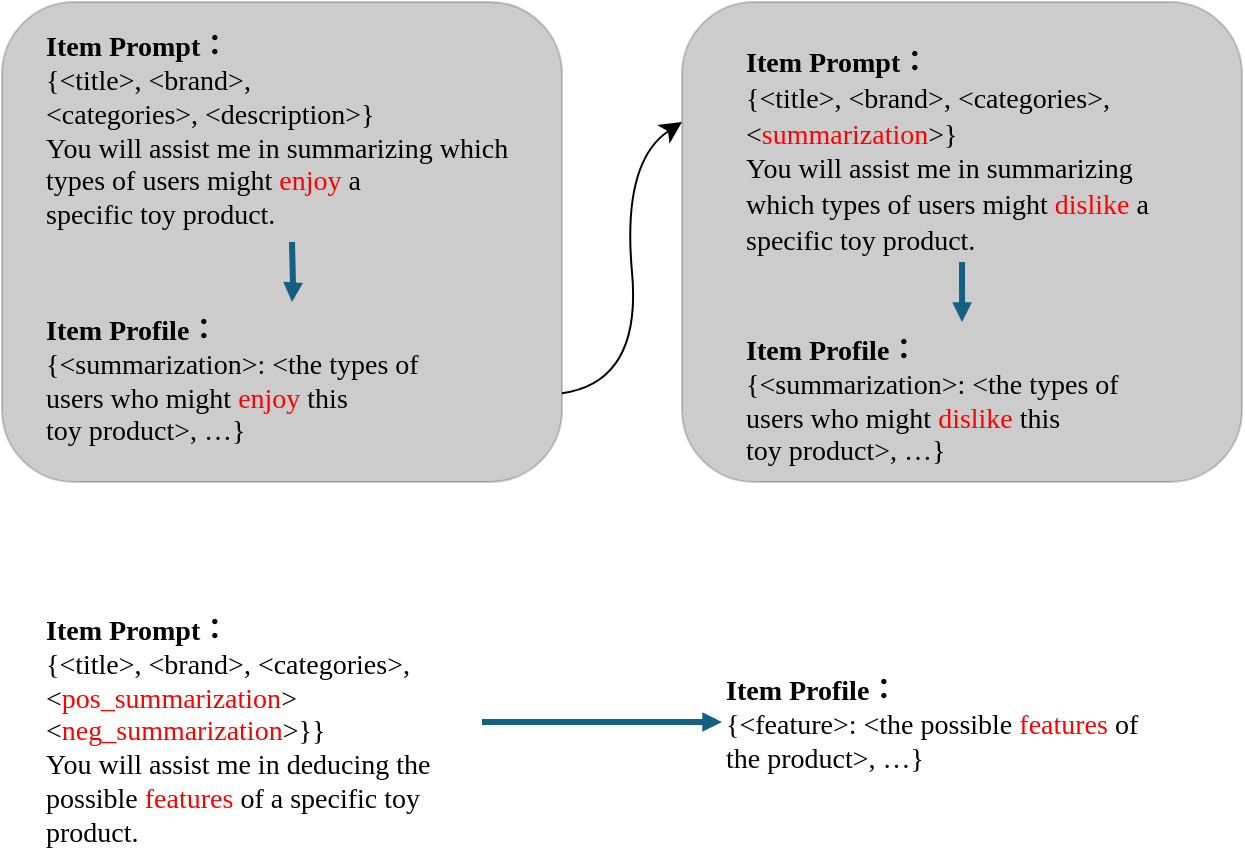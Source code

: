 <mxfile version="26.0.16">
  <diagram name="第 1 页" id="442niqhSu2lS9myGtu38">
    <mxGraphModel dx="984" dy="745" grid="1" gridSize="10" guides="1" tooltips="1" connect="1" arrows="1" fold="1" page="1" pageScale="1" pageWidth="827" pageHeight="1169" math="0" shadow="0">
      <root>
        <mxCell id="0" />
        <mxCell id="1" parent="0" />
        <mxCell id="cAAzMpG0Tfow3gVaOTzU-6" value="" style="rounded=1;whiteSpace=wrap;html=1;gradientColor=light-dark(#FFEFD5,#E6F7FF);gradientDirection=south;strokeColor=default;fillColor=default;opacity=20;" parent="1" vertex="1">
          <mxGeometry y="320" width="280" height="240" as="geometry" />
        </mxCell>
        <mxCell id="cAAzMpG0Tfow3gVaOTzU-11" style="edgeStyle=orthogonalEdgeStyle;rounded=0;orthogonalLoop=1;jettySize=auto;html=1;strokeColor=#156082;targetPerimeterSpacing=0;fontSize=11;strokeWidth=3;endArrow=block;endFill=1;endSize=2;" parent="1" target="cAAzMpG0Tfow3gVaOTzU-10" edge="1">
          <mxGeometry relative="1" as="geometry">
            <mxPoint x="145" y="440" as="sourcePoint" />
          </mxGeometry>
        </mxCell>
        <mxCell id="cAAzMpG0Tfow3gVaOTzU-9" value="&lt;p style=&quot;language:zh-CN;margin-top:0pt;margin-bottom:0pt;margin-left:0in;&lt;br/&gt;text-align:left;direction:ltr;unicode-bidi:embed;mso-line-break-override:none;&lt;br/&gt;word-break:normal;punctuation-wrap:hanging&quot;&gt;&lt;span style=&quot;font-size: 10.5pt; font-family: Aptos; font-weight: bold;&quot;&gt;Item Prompt&lt;/span&gt;&lt;span style=&quot;font-size: 10.5pt; font-family: 等线; font-weight: bold;&quot;&gt;：&lt;/span&gt;&lt;/p&gt;&lt;p style=&quot;language:zh-CN;margin-top:0pt;margin-bottom:0pt;margin-left:0in;&lt;br/&gt;text-align:left;direction:ltr;unicode-bidi:embed;mso-line-break-override:none;&lt;br/&gt;word-break:normal;punctuation-wrap:hanging&quot;&gt;&lt;span style=&quot;font-size: 10.5pt; font-family: Aptos;&quot;&gt;{&amp;lt;title&amp;gt;, &amp;lt;brand&amp;gt;,&lt;br&gt;&amp;lt;categories&amp;gt;, &amp;lt;description&amp;gt;}&lt;/span&gt;&lt;/p&gt;&lt;p style=&quot;language:zh-CN;margin-top:0pt;margin-bottom:0pt;margin-left:0in;&lt;br/&gt;text-align:left;direction:ltr;unicode-bidi:embed;mso-line-break-override:none;&lt;br/&gt;word-break:normal;punctuation-wrap:hanging&quot;&gt;&lt;span style=&quot;font-family: Aptos; font-size: 10.5pt; background-color: transparent; color: light-dark(rgb(0, 0, 0), rgb(255, 255, 255));&quot;&gt;You will assist me in summarizing which&lt;/span&gt;&lt;/p&gt;&lt;p style=&quot;language:zh-CN;margin-top:0pt;margin-bottom:0pt;margin-left:0in;&lt;br/&gt;text-align:left;direction:ltr;unicode-bidi:embed;mso-line-break-override:none;&lt;br/&gt;word-break:normal;punctuation-wrap:hanging&quot;&gt;&lt;span style=&quot;font-size: 10.5pt; font-family: Aptos;&quot;&gt;types of users might &lt;/span&gt;&lt;span style=&quot;font-size: 10.5pt; font-family: Aptos; color: red;&quot;&gt;enjoy&lt;/span&gt;&lt;span style=&quot;font-size: 10.5pt; font-family: Aptos;&quot;&gt; a&lt;br&gt;specific toy product.&lt;/span&gt;&lt;/p&gt;" style="text;html=1;align=left;verticalAlign=middle;resizable=0;points=[];autosize=1;strokeColor=none;fillColor=none;" parent="1" vertex="1">
          <mxGeometry x="20" y="325" width="290" height="120" as="geometry" />
        </mxCell>
        <mxCell id="cAAzMpG0Tfow3gVaOTzU-10" value="&lt;p style=&quot;margin-top: 0pt; margin-bottom: 0pt; margin-left: 0in; direction: ltr; unicode-bidi: embed; word-break: normal;&quot;&gt;&lt;span style=&quot;font-size: 10.5pt; font-family: Aptos; font-weight: bold;&quot;&gt;Item Profile&lt;/span&gt;&lt;span style=&quot;font-size: 10.5pt; font-family: 等线; font-weight: bold;&quot;&gt;：&lt;/span&gt;&lt;/p&gt;&lt;p style=&quot;margin-top: 0pt; margin-bottom: 0pt; margin-left: 0in; direction: ltr; unicode-bidi: embed; word-break: normal;&quot;&gt;&lt;span style=&quot;font-size: 10.5pt; font-family: Aptos;&quot;&gt;{&amp;lt;summarization&amp;gt;: &amp;lt;the types of&lt;br&gt;users who might &lt;/span&gt;&lt;span style=&quot;font-size: 10.5pt; font-family: Aptos; color: red;&quot;&gt;enjoy&lt;/span&gt;&lt;span style=&quot;font-size: 10.5pt; font-family: Aptos;&quot;&gt; this&lt;br&gt;toy product&amp;gt;, …}&lt;/span&gt;&lt;/p&gt;" style="text;html=1;align=left;verticalAlign=middle;resizable=0;points=[];autosize=1;strokeColor=none;fillColor=none;" parent="1" vertex="1">
          <mxGeometry x="20" y="470" width="250" height="80" as="geometry" />
        </mxCell>
        <mxCell id="eqOlh_1EKqWcsQfCFC2H-3" value="" style="rounded=1;whiteSpace=wrap;html=1;gradientColor=light-dark(#FFEFD5,#E6F7FF);gradientDirection=south;strokeColor=default;fillColor=default;opacity=20;" vertex="1" parent="1">
          <mxGeometry x="340" y="320" width="280" height="240" as="geometry" />
        </mxCell>
        <mxCell id="eqOlh_1EKqWcsQfCFC2H-4" style="edgeStyle=orthogonalEdgeStyle;rounded=0;orthogonalLoop=1;jettySize=auto;html=1;strokeColor=#156082;targetPerimeterSpacing=0;fontSize=11;strokeWidth=3;endArrow=block;endFill=1;endSize=2;exitX=0.5;exitY=1;exitDx=0;exitDy=0;entryX=0.524;entryY=0;entryDx=0;entryDy=0;entryPerimeter=0;" edge="1" parent="1" target="eqOlh_1EKqWcsQfCFC2H-6" source="eqOlh_1EKqWcsQfCFC2H-12">
          <mxGeometry relative="1" as="geometry">
            <mxPoint x="465" y="435" as="sourcePoint" />
            <mxPoint x="470" y="545" as="targetPoint" />
          </mxGeometry>
        </mxCell>
        <mxCell id="eqOlh_1EKqWcsQfCFC2H-5" value="&lt;p style=&quot;white-space: normal; margin-top: 0pt; margin-bottom: 0pt; margin-left: 0in; direction: ltr; unicode-bidi: embed; word-break: normal;&quot;&gt;&lt;br&gt;&lt;/p&gt;" style="text;html=1;align=left;verticalAlign=middle;resizable=0;points=[];autosize=1;strokeColor=none;fillColor=none;" vertex="1" parent="1">
          <mxGeometry x="300" y="655" width="20" height="30" as="geometry" />
        </mxCell>
        <mxCell id="eqOlh_1EKqWcsQfCFC2H-6" value="&lt;p style=&quot;margin-top: 0pt; margin-bottom: 0pt; margin-left: 0in; direction: ltr; unicode-bidi: embed; word-break: normal;&quot;&gt;&lt;span style=&quot;font-size: 10.5pt; font-family: Aptos; font-weight: bold;&quot;&gt;Item Profile&lt;/span&gt;&lt;span style=&quot;font-size: 10.5pt; font-family: 等线; font-weight: bold;&quot;&gt;：&lt;/span&gt;&lt;/p&gt;&lt;p style=&quot;margin-top: 0pt; margin-bottom: 0pt; margin-left: 0in; direction: ltr; unicode-bidi: embed; word-break: normal;&quot;&gt;&lt;span style=&quot;font-size: 10.5pt; font-family: Aptos;&quot;&gt;{&amp;lt;summarization&amp;gt;: &amp;lt;the types of&lt;br&gt;users who might &lt;/span&gt;&lt;span style=&quot;font-size: 10.5pt; font-family: Aptos; color: red;&quot;&gt;dislike&lt;/span&gt;&lt;span style=&quot;font-size: 10.5pt; font-family: Aptos;&quot;&gt; this&lt;br&gt;toy product&amp;gt;, …}&lt;/span&gt;&lt;/p&gt;" style="text;html=1;align=left;verticalAlign=middle;resizable=0;points=[];autosize=1;strokeColor=none;fillColor=none;" vertex="1" parent="1">
          <mxGeometry x="370" y="480" width="210" height="80" as="geometry" />
        </mxCell>
        <mxCell id="eqOlh_1EKqWcsQfCFC2H-9" value="&lt;p style=&quot;font-size: 14px; text-align: left; white-space: normal; margin-top: 0pt; margin-bottom: 0pt; margin-left: 0in; direction: ltr; unicode-bidi: embed; word-break: normal;&quot;&gt;&lt;br&gt;&lt;/p&gt;" style="text;html=1;align=center;verticalAlign=middle;resizable=0;points=[];autosize=1;strokeColor=none;fillColor=none;fontSize=16;" vertex="1" parent="1">
          <mxGeometry x="370" y="655" width="20" height="30" as="geometry" />
        </mxCell>
        <mxCell id="eqOlh_1EKqWcsQfCFC2H-12" value="&lt;p style=&quot;caret-color: rgb(0, 0, 0); color: rgb(0, 0, 0); font-family: Helvetica; font-style: normal; font-variant-caps: normal; font-weight: 400; letter-spacing: normal; orphans: auto; text-indent: 0px; text-transform: none; white-space: normal; widows: auto; word-spacing: 0px; -webkit-text-stroke-width: 0px; text-decoration: none; font-size: 14px; text-align: left; margin-top: 0pt; margin-bottom: 0pt; margin-left: 0in; direction: ltr; unicode-bidi: embed; word-break: normal;&quot;&gt;&lt;span style=&quot;font-family: Aptos; font-weight: bold;&quot;&gt;Item Prompt&lt;/span&gt;&lt;span style=&quot;font-family: 等线; font-weight: bold;&quot;&gt;：&lt;/span&gt;&lt;/p&gt;&lt;p style=&quot;caret-color: rgb(0, 0, 0); color: rgb(0, 0, 0); font-family: Helvetica; font-style: normal; font-variant-caps: normal; font-weight: 400; letter-spacing: normal; orphans: auto; text-indent: 0px; text-transform: none; white-space: normal; widows: auto; word-spacing: 0px; -webkit-text-stroke-width: 0px; text-decoration: none; font-size: 14px; text-align: left; margin-top: 0pt; margin-bottom: 0pt; margin-left: 0in; direction: ltr; unicode-bidi: embed; word-break: normal;&quot;&gt;&lt;span style=&quot;font-family: Aptos;&quot;&gt;{&amp;lt;title&amp;gt;, &amp;lt;brand&amp;gt;, &amp;lt;categories&amp;gt;, &amp;lt;&lt;/span&gt;&lt;span data-mx-given-colors=&quot;{&amp;quot;color&amp;quot;:&amp;quot;red&amp;quot;}&quot; style=&quot;font-family: Aptos; color: light-dark(red, rgb(255, 144, 144));&quot;&gt;summarization&lt;/span&gt;&lt;span style=&quot;font-family: Aptos;&quot;&gt;&amp;gt;}&lt;/span&gt;&lt;/p&gt;&lt;p style=&quot;caret-color: rgb(0, 0, 0); color: rgb(0, 0, 0); font-family: Helvetica; font-style: normal; font-variant-caps: normal; font-weight: 400; letter-spacing: normal; orphans: auto; text-indent: 0px; text-transform: none; white-space: normal; widows: auto; word-spacing: 0px; -webkit-text-stroke-width: 0px; text-decoration: none; font-size: 14px; text-align: left; margin-top: 0pt; margin-bottom: 0pt; margin-left: 0in; direction: ltr; unicode-bidi: embed; word-break: normal;&quot;&gt;&lt;span style=&quot;font-family: Aptos;&quot;&gt;You will assist me in summarizing which types of users might&amp;nbsp;&lt;/span&gt;&lt;span data-mx-given-colors=&quot;{&amp;quot;color&amp;quot;:&amp;quot;red&amp;quot;}&quot; style=&quot;font-family: Aptos; color: light-dark(red, rgb(255, 144, 144));&quot;&gt;dislike&lt;/span&gt;&lt;span style=&quot;font-family: Aptos;&quot;&gt;&amp;nbsp;a specific toy product.&lt;/span&gt;&lt;/p&gt;" style="text;whiteSpace=wrap;html=1;" vertex="1" parent="1">
          <mxGeometry x="370" y="335" width="220" height="115" as="geometry" />
        </mxCell>
        <mxCell id="eqOlh_1EKqWcsQfCFC2H-15" value="" style="curved=1;endArrow=classic;html=1;rounded=0;fontSize=12;startSize=8;endSize=8;exitX=1;exitY=0.815;exitDx=0;exitDy=0;exitPerimeter=0;entryX=0;entryY=0.25;entryDx=0;entryDy=0;" edge="1" parent="1" source="cAAzMpG0Tfow3gVaOTzU-6" target="eqOlh_1EKqWcsQfCFC2H-3">
          <mxGeometry width="50" height="50" relative="1" as="geometry">
            <mxPoint x="340" y="480" as="sourcePoint" />
            <mxPoint x="390" y="430" as="targetPoint" />
            <Array as="points">
              <mxPoint x="320" y="510" />
              <mxPoint x="310" y="400" />
            </Array>
          </mxGeometry>
        </mxCell>
        <mxCell id="eqOlh_1EKqWcsQfCFC2H-20" value="&lt;p style=&quot;caret-color: rgb(0, 0, 0); color: rgb(0, 0, 0); font-style: normal; font-variant-caps: normal; font-weight: 400; letter-spacing: normal; orphans: auto; text-indent: 0px; text-transform: none; white-space: normal; widows: auto; word-spacing: 0px; -webkit-text-stroke-width: 0px; text-decoration: none; margin-top: 0pt; margin-bottom: 0pt; margin-left: 0in; text-align: left; direction: ltr; unicode-bidi: embed; word-break: normal;&quot;&gt;&lt;span style=&quot;font-size: 10.5pt; font-family: Aptos; color: black; font-weight: bold;&quot;&gt;Item Prompt&lt;/span&gt;&lt;span style=&quot;font-size: 10.5pt; font-family: 等线; color: black; font-weight: bold;&quot;&gt;：&lt;/span&gt;&lt;/p&gt;&lt;p style=&quot;caret-color: rgb(0, 0, 0); color: rgb(0, 0, 0); font-style: normal; font-variant-caps: normal; font-weight: 400; letter-spacing: normal; orphans: auto; text-indent: 0px; text-transform: none; white-space: normal; widows: auto; word-spacing: 0px; -webkit-text-stroke-width: 0px; text-decoration: none; margin-top: 0pt; margin-bottom: 0pt; margin-left: 0in; text-align: left; direction: ltr; unicode-bidi: embed; word-break: normal;&quot;&gt;&lt;span style=&quot;font-size: 10.5pt; font-family: Aptos; color: black;&quot;&gt;{&amp;lt;title&amp;gt;, &amp;lt;brand&amp;gt;, &amp;lt;categories&amp;gt;, &amp;lt;&lt;/span&gt;&lt;span style=&quot;font-size: 10.5pt; font-family: Aptos; color: red;&quot;&gt;pos_summarization&lt;/span&gt;&lt;span style=&quot;font-size: 10.5pt; font-family: Aptos; color: black;&quot;&gt;&amp;gt; &amp;lt;&lt;/span&gt;&lt;span style=&quot;font-size: 10.5pt; font-family: Aptos; color: red;&quot;&gt;neg_summarization&lt;/span&gt;&lt;span style=&quot;font-size: 10.5pt; font-family: Aptos; color: black;&quot;&gt;&amp;gt;}}&lt;/span&gt;&lt;/p&gt;&lt;p style=&quot;caret-color: rgb(0, 0, 0); color: rgb(0, 0, 0); font-style: normal; font-variant-caps: normal; font-weight: 400; letter-spacing: normal; orphans: auto; text-indent: 0px; text-transform: none; white-space: normal; widows: auto; word-spacing: 0px; -webkit-text-stroke-width: 0px; text-decoration: none; margin-top: 0pt; margin-bottom: 0pt; margin-left: 0in; text-align: left; direction: ltr; unicode-bidi: embed; word-break: normal;&quot;&gt;&lt;span style=&quot;font-size: 10.5pt; font-family: Aptos; color: black;&quot;&gt;You will assist me in deducing the possible&lt;span class=&quot;Apple-converted-space&quot;&gt;&amp;nbsp;&lt;/span&gt;&lt;/span&gt;&lt;span style=&quot;font-size: 10.5pt; font-family: Aptos; color: red;&quot;&gt;features&lt;/span&gt;&lt;span style=&quot;font-size: 10.5pt; font-family: Aptos; color: black;&quot;&gt;&lt;span class=&quot;Apple-converted-space&quot;&gt;&amp;nbsp;&lt;/span&gt;of a specific toy product.&lt;/span&gt;&lt;/p&gt;" style="text;whiteSpace=wrap;html=1;" vertex="1" parent="1">
          <mxGeometry x="20" y="620" width="220" height="120" as="geometry" />
        </mxCell>
        <mxCell id="eqOlh_1EKqWcsQfCFC2H-21" value="&lt;p style=&quot;caret-color: rgb(0, 0, 0); color: rgb(0, 0, 0); font-style: normal; font-variant-caps: normal; font-weight: 400; letter-spacing: normal; orphans: auto; text-indent: 0px; text-transform: none; white-space: normal; widows: auto; word-spacing: 0px; -webkit-text-stroke-width: 0px; text-decoration: none; margin-top: 0pt; margin-bottom: 0pt; margin-left: 0in; text-align: left; direction: ltr; unicode-bidi: embed; word-break: normal;&quot;&gt;&lt;span style=&quot;font-size: 10.5pt; font-family: Aptos; color: black; font-weight: bold;&quot;&gt;Item Profile&lt;/span&gt;&lt;span style=&quot;font-size: 10.5pt; font-family: 等线; color: black; font-weight: bold;&quot;&gt;：&lt;/span&gt;&lt;/p&gt;&lt;p style=&quot;caret-color: rgb(0, 0, 0); color: rgb(0, 0, 0); font-style: normal; font-variant-caps: normal; font-weight: 400; letter-spacing: normal; orphans: auto; text-indent: 0px; text-transform: none; white-space: normal; widows: auto; word-spacing: 0px; -webkit-text-stroke-width: 0px; text-decoration: none; margin-top: 0pt; margin-bottom: 0pt; margin-left: 0in; text-align: left; direction: ltr; unicode-bidi: embed; word-break: normal;&quot;&gt;&lt;span style=&quot;font-size: 10.5pt; font-family: Aptos; color: black;&quot;&gt;{&amp;lt;feature&amp;gt;: &amp;lt;the possible&lt;span class=&quot;Apple-converted-space&quot;&gt;&amp;nbsp;&lt;/span&gt;&lt;/span&gt;&lt;span style=&quot;font-size: 10.5pt; font-family: Aptos; color: red;&quot;&gt;features&lt;/span&gt;&lt;span style=&quot;font-size: 10.5pt; font-family: Aptos; color: black;&quot;&gt;&lt;span class=&quot;Apple-converted-space&quot;&gt;&amp;nbsp;&lt;/span&gt;of the product&amp;gt;, …}&lt;/span&gt;&lt;/p&gt;" style="text;whiteSpace=wrap;html=1;" vertex="1" parent="1">
          <mxGeometry x="360" y="650" width="220" height="60" as="geometry" />
        </mxCell>
        <mxCell id="eqOlh_1EKqWcsQfCFC2H-23" style="edgeStyle=orthogonalEdgeStyle;rounded=0;orthogonalLoop=1;jettySize=auto;html=1;strokeColor=#156082;targetPerimeterSpacing=0;fontSize=11;strokeWidth=3;endArrow=block;endFill=1;endSize=2;exitX=1;exitY=0.5;exitDx=0;exitDy=0;entryX=0;entryY=0.5;entryDx=0;entryDy=0;" edge="1" parent="1" source="eqOlh_1EKqWcsQfCFC2H-20" target="eqOlh_1EKqWcsQfCFC2H-21">
          <mxGeometry relative="1" as="geometry">
            <mxPoint x="490" y="460" as="sourcePoint" />
            <mxPoint x="490" y="490" as="targetPoint" />
          </mxGeometry>
        </mxCell>
      </root>
    </mxGraphModel>
  </diagram>
</mxfile>
